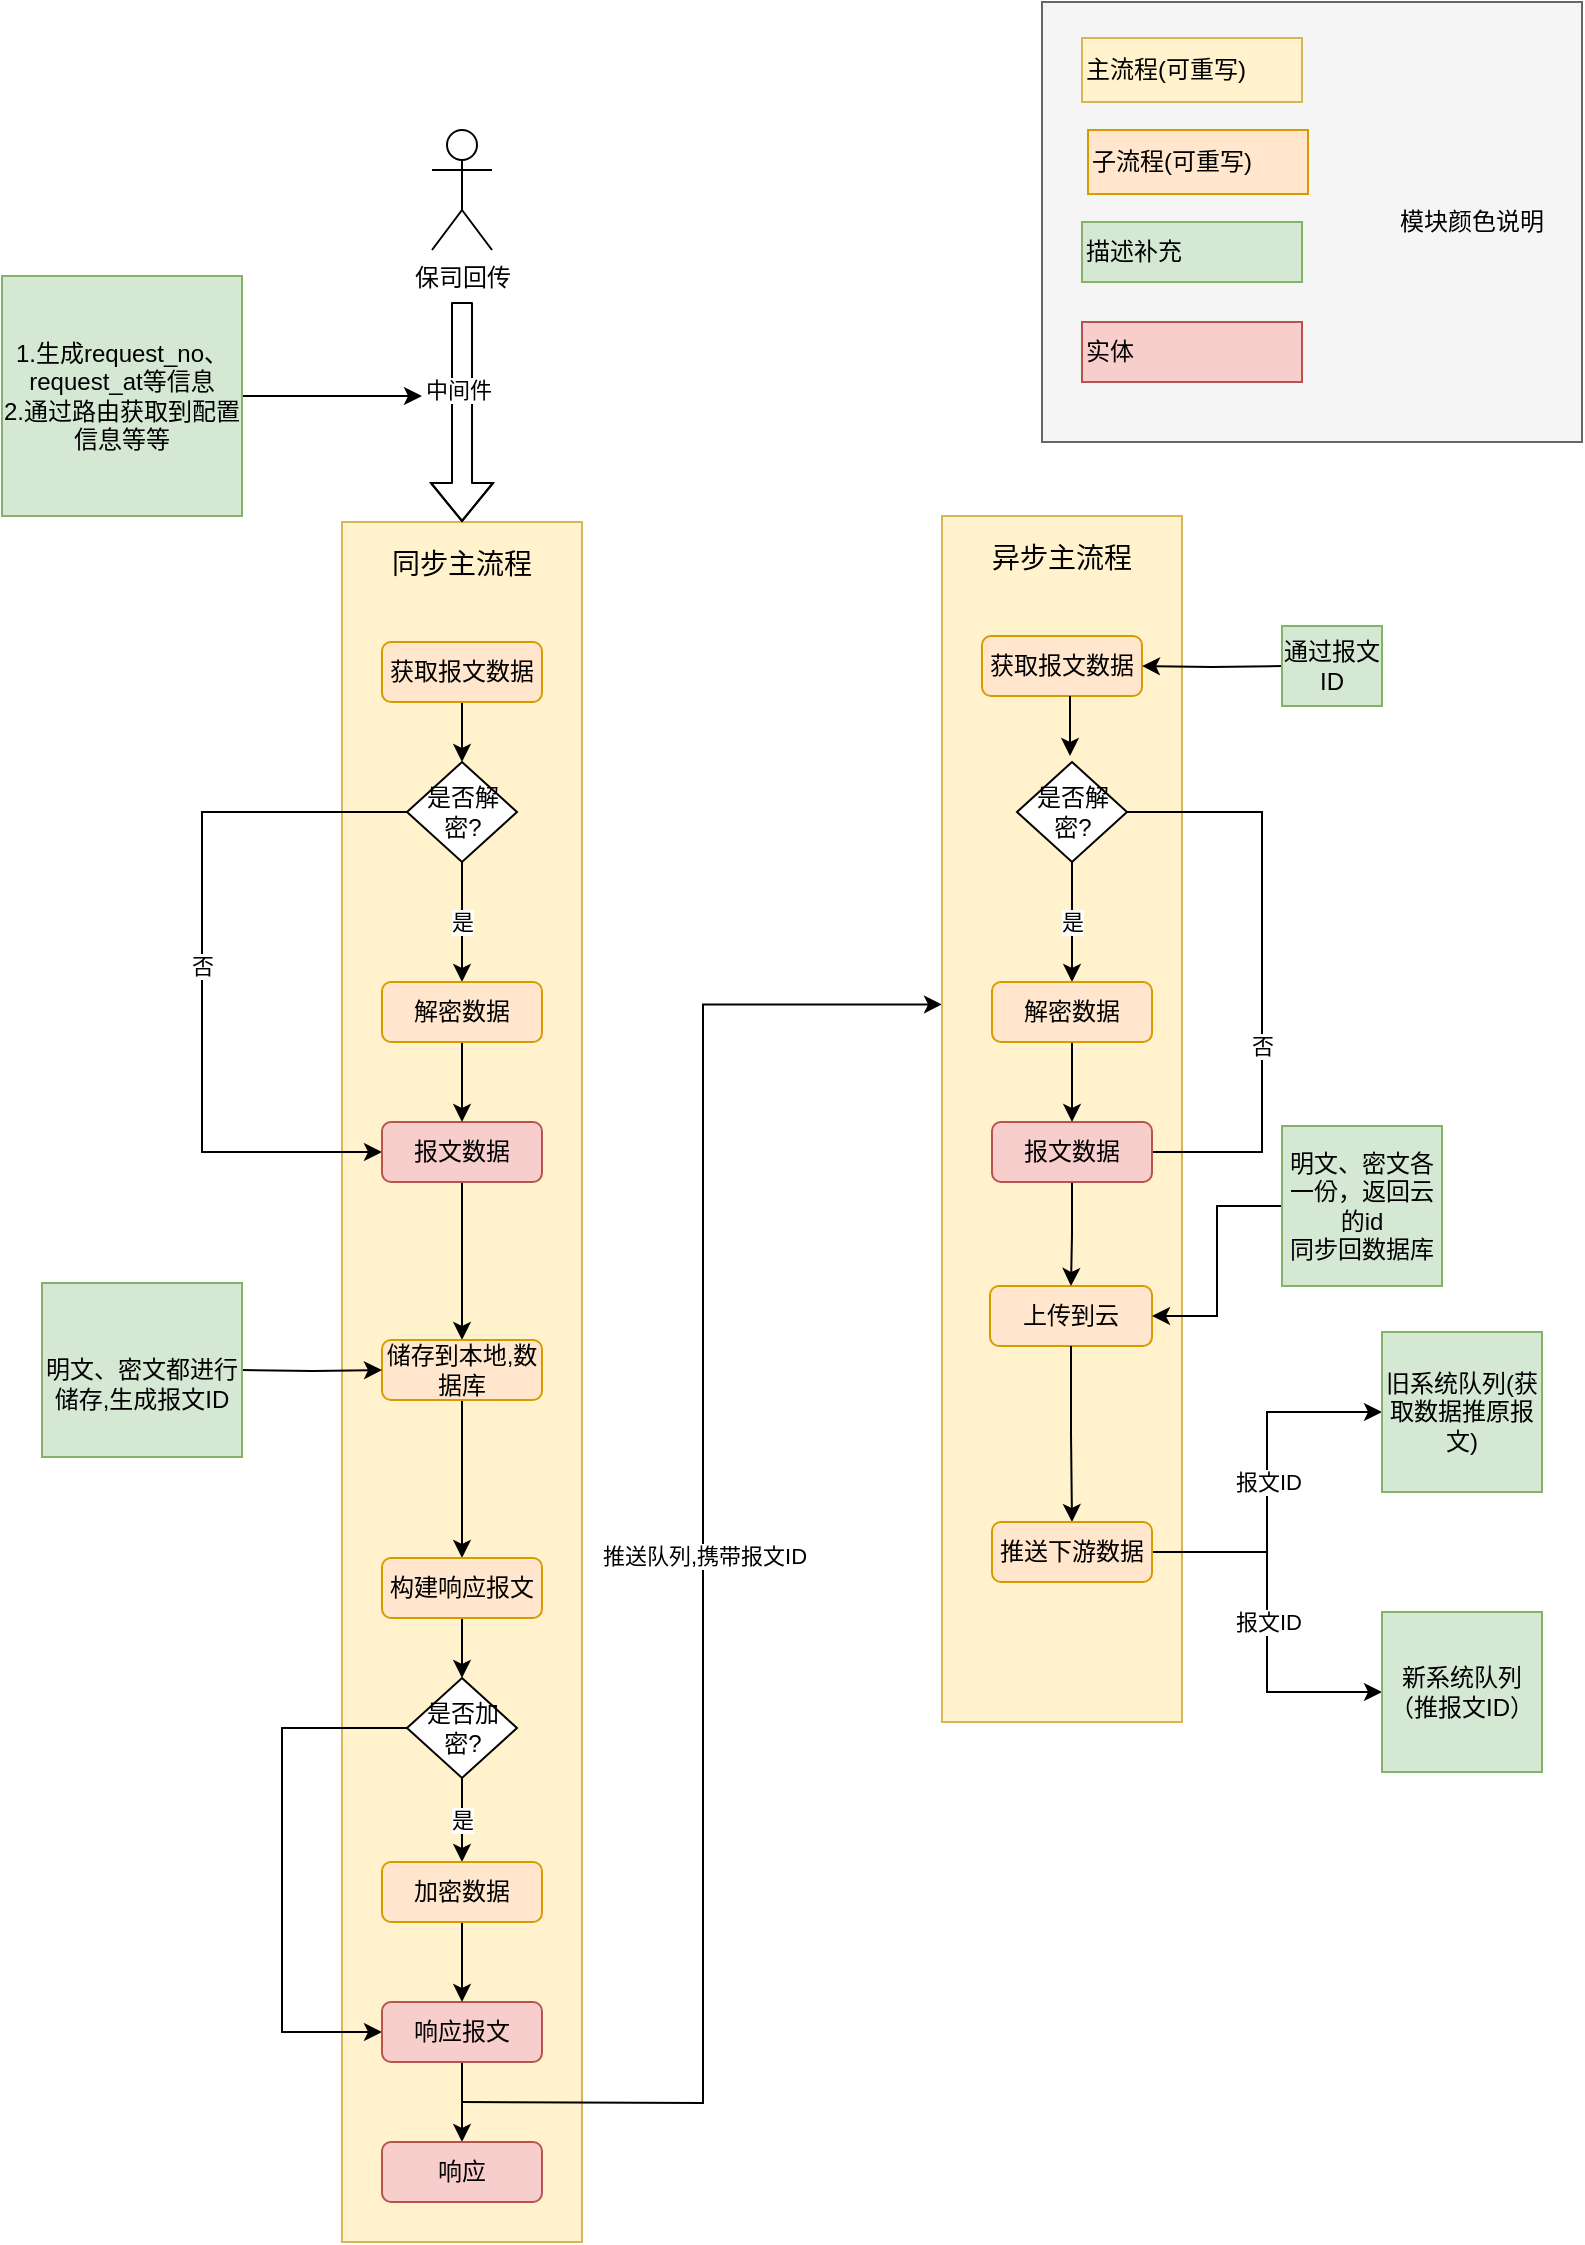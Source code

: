 <mxfile version="15.2.7" type="github">
  <diagram id="rWnsiP7QuSSRh8jgL5Og" name="Page-1">
    <mxGraphModel dx="1374" dy="801" grid="1" gridSize="10" guides="1" tooltips="1" connect="1" arrows="1" fold="1" page="1" pageScale="1" pageWidth="827" pageHeight="1169" math="0" shadow="0">
      <root>
        <mxCell id="0" />
        <mxCell id="1" parent="0" />
        <mxCell id="OWBR-wIOsk2GOevRnEyG-3" value="" style="rounded=0;whiteSpace=wrap;html=1;fillColor=#fff2cc;strokeColor=#d6b656;" parent="1" vertex="1">
          <mxGeometry x="200" y="270" width="120" height="860" as="geometry" />
        </mxCell>
        <mxCell id="OWBR-wIOsk2GOevRnEyG-4" value="&lt;font style=&quot;font-size: 14px&quot;&gt;同步主流程&lt;/font&gt;" style="text;html=1;strokeColor=none;fillColor=none;align=center;verticalAlign=middle;whiteSpace=wrap;rounded=0;" parent="1" vertex="1">
          <mxGeometry x="220" y="281" width="80" height="20" as="geometry" />
        </mxCell>
        <mxCell id="OWBR-wIOsk2GOevRnEyG-8" value="保司回传" style="shape=umlActor;verticalLabelPosition=bottom;verticalAlign=top;html=1;outlineConnect=0;" parent="1" vertex="1">
          <mxGeometry x="245" y="74" width="30" height="60" as="geometry" />
        </mxCell>
        <mxCell id="OWBR-wIOsk2GOevRnEyG-9" value="" style="shape=flexArrow;endArrow=classic;html=1;" parent="1" target="OWBR-wIOsk2GOevRnEyG-3" edge="1">
          <mxGeometry width="50" height="50" relative="1" as="geometry">
            <mxPoint x="260" y="160" as="sourcePoint" />
            <mxPoint x="300" y="160" as="targetPoint" />
            <Array as="points">
              <mxPoint x="260" y="220" />
            </Array>
          </mxGeometry>
        </mxCell>
        <mxCell id="OWBR-wIOsk2GOevRnEyG-17" value="中间件" style="edgeLabel;html=1;align=center;verticalAlign=middle;resizable=0;points=[];" parent="OWBR-wIOsk2GOevRnEyG-9" vertex="1" connectable="0">
          <mxGeometry x="-0.2" y="-2" relative="1" as="geometry">
            <mxPoint as="offset" />
          </mxGeometry>
        </mxCell>
        <mxCell id="OWBR-wIOsk2GOevRnEyG-24" style="edgeStyle=orthogonalEdgeStyle;rounded=0;orthogonalLoop=1;jettySize=auto;html=1;" parent="1" source="OWBR-wIOsk2GOevRnEyG-18" edge="1">
          <mxGeometry relative="1" as="geometry">
            <mxPoint x="240" y="207" as="targetPoint" />
          </mxGeometry>
        </mxCell>
        <mxCell id="OWBR-wIOsk2GOevRnEyG-18" value="1.生成request_no、request_at等信息&lt;br&gt;2.通过路由获取到配置信息等等" style="whiteSpace=wrap;html=1;aspect=fixed;align=center;fillColor=#d5e8d4;strokeColor=#82b366;" parent="1" vertex="1">
          <mxGeometry x="30" y="147" width="120" height="120" as="geometry" />
        </mxCell>
        <mxCell id="OWBR-wIOsk2GOevRnEyG-36" style="edgeStyle=orthogonalEdgeStyle;rounded=0;orthogonalLoop=1;jettySize=auto;html=1;entryX=0.5;entryY=0;entryDx=0;entryDy=0;" parent="1" source="OWBR-wIOsk2GOevRnEyG-30" target="OWBR-wIOsk2GOevRnEyG-34" edge="1">
          <mxGeometry relative="1" as="geometry" />
        </mxCell>
        <mxCell id="OWBR-wIOsk2GOevRnEyG-30" value="获取报文数据" style="rounded=1;whiteSpace=wrap;html=1;align=center;fillColor=#ffe6cc;strokeColor=#d79b00;" parent="1" vertex="1">
          <mxGeometry x="220" y="330" width="80" height="30" as="geometry" />
        </mxCell>
        <mxCell id="lfyAIOnCacNDml894RYi-14" value="是" style="edgeStyle=orthogonalEdgeStyle;rounded=0;orthogonalLoop=1;jettySize=auto;html=1;" edge="1" parent="1" source="OWBR-wIOsk2GOevRnEyG-34" target="lfyAIOnCacNDml894RYi-9">
          <mxGeometry relative="1" as="geometry" />
        </mxCell>
        <mxCell id="lfyAIOnCacNDml894RYi-16" style="edgeStyle=orthogonalEdgeStyle;rounded=0;orthogonalLoop=1;jettySize=auto;html=1;entryX=0;entryY=0.5;entryDx=0;entryDy=0;" edge="1" parent="1" source="OWBR-wIOsk2GOevRnEyG-34" target="OWBR-wIOsk2GOevRnEyG-42">
          <mxGeometry relative="1" as="geometry">
            <mxPoint x="140" y="590" as="targetPoint" />
            <Array as="points">
              <mxPoint x="130" y="415" />
              <mxPoint x="130" y="585" />
            </Array>
          </mxGeometry>
        </mxCell>
        <mxCell id="lfyAIOnCacNDml894RYi-17" value="否" style="edgeLabel;html=1;align=center;verticalAlign=middle;resizable=0;points=[];" vertex="1" connectable="0" parent="lfyAIOnCacNDml894RYi-16">
          <mxGeometry x="-0.015" relative="1" as="geometry">
            <mxPoint y="1" as="offset" />
          </mxGeometry>
        </mxCell>
        <mxCell id="OWBR-wIOsk2GOevRnEyG-34" value="是否解密?" style="rhombus;whiteSpace=wrap;html=1;align=center;" parent="1" vertex="1">
          <mxGeometry x="232.5" y="390" width="55" height="50" as="geometry" />
        </mxCell>
        <mxCell id="OWBR-wIOsk2GOevRnEyG-48" style="edgeStyle=orthogonalEdgeStyle;rounded=0;orthogonalLoop=1;jettySize=auto;html=1;entryX=0.5;entryY=0;entryDx=0;entryDy=0;exitX=0.5;exitY=1;exitDx=0;exitDy=0;" parent="1" source="OWBR-wIOsk2GOevRnEyG-42" target="OWBR-wIOsk2GOevRnEyG-47" edge="1">
          <mxGeometry relative="1" as="geometry">
            <mxPoint x="260" y="628" as="sourcePoint" />
          </mxGeometry>
        </mxCell>
        <mxCell id="OWBR-wIOsk2GOevRnEyG-42" value="报文数据" style="rounded=1;whiteSpace=wrap;html=1;align=center;fillColor=#f8cecc;strokeColor=#b85450;" parent="1" vertex="1">
          <mxGeometry x="220" y="570" width="80" height="30" as="geometry" />
        </mxCell>
        <mxCell id="OWBR-wIOsk2GOevRnEyG-55" style="edgeStyle=orthogonalEdgeStyle;rounded=0;orthogonalLoop=1;jettySize=auto;html=1;entryX=0.5;entryY=0;entryDx=0;entryDy=0;" parent="1" source="OWBR-wIOsk2GOevRnEyG-47" target="OWBR-wIOsk2GOevRnEyG-54" edge="1">
          <mxGeometry relative="1" as="geometry" />
        </mxCell>
        <mxCell id="OWBR-wIOsk2GOevRnEyG-47" value="储存到本地,数据库" style="rounded=1;whiteSpace=wrap;html=1;align=center;fillColor=#ffe6cc;strokeColor=#d79b00;" parent="1" vertex="1">
          <mxGeometry x="220" y="679" width="80" height="30" as="geometry" />
        </mxCell>
        <mxCell id="OWBR-wIOsk2GOevRnEyG-53" style="edgeStyle=orthogonalEdgeStyle;rounded=0;orthogonalLoop=1;jettySize=auto;html=1;" parent="1" target="OWBR-wIOsk2GOevRnEyG-47" edge="1">
          <mxGeometry relative="1" as="geometry">
            <mxPoint x="150" y="694" as="sourcePoint" />
          </mxGeometry>
        </mxCell>
        <mxCell id="OWBR-wIOsk2GOevRnEyG-52" value="&lt;br&gt;明文、密文都进行储存,生成报文ID" style="text;html=1;strokeColor=#82b366;fillColor=#d5e8d4;align=center;verticalAlign=middle;whiteSpace=wrap;rounded=0;" parent="1" vertex="1">
          <mxGeometry x="50" y="650.5" width="100" height="87" as="geometry" />
        </mxCell>
        <mxCell id="OWBR-wIOsk2GOevRnEyG-66" style="edgeStyle=orthogonalEdgeStyle;rounded=0;orthogonalLoop=1;jettySize=auto;html=1;" parent="1" source="OWBR-wIOsk2GOevRnEyG-54" target="OWBR-wIOsk2GOevRnEyG-64" edge="1">
          <mxGeometry relative="1" as="geometry" />
        </mxCell>
        <mxCell id="OWBR-wIOsk2GOevRnEyG-54" value="构建响应报文" style="rounded=1;whiteSpace=wrap;html=1;align=center;fillColor=#ffe6cc;strokeColor=#d79b00;" parent="1" vertex="1">
          <mxGeometry x="220" y="788" width="80" height="30" as="geometry" />
        </mxCell>
        <mxCell id="lfyAIOnCacNDml894RYi-19" value="是" style="edgeStyle=orthogonalEdgeStyle;rounded=0;orthogonalLoop=1;jettySize=auto;html=1;entryX=0.5;entryY=0;entryDx=0;entryDy=0;" edge="1" parent="1" source="OWBR-wIOsk2GOevRnEyG-64" target="lfyAIOnCacNDml894RYi-18">
          <mxGeometry relative="1" as="geometry" />
        </mxCell>
        <mxCell id="lfyAIOnCacNDml894RYi-22" style="edgeStyle=orthogonalEdgeStyle;rounded=0;orthogonalLoop=1;jettySize=auto;html=1;entryX=0;entryY=0.5;entryDx=0;entryDy=0;" edge="1" parent="1" source="OWBR-wIOsk2GOevRnEyG-64" target="OWBR-wIOsk2GOevRnEyG-65">
          <mxGeometry relative="1" as="geometry">
            <Array as="points">
              <mxPoint x="170" y="873" />
              <mxPoint x="170" y="1025" />
            </Array>
          </mxGeometry>
        </mxCell>
        <mxCell id="OWBR-wIOsk2GOevRnEyG-64" value="是否加密?" style="rhombus;whiteSpace=wrap;html=1;align=center;" parent="1" vertex="1">
          <mxGeometry x="232.5" y="848" width="55" height="50" as="geometry" />
        </mxCell>
        <mxCell id="lfyAIOnCacNDml894RYi-21" style="edgeStyle=orthogonalEdgeStyle;rounded=0;orthogonalLoop=1;jettySize=auto;html=1;" edge="1" parent="1" source="OWBR-wIOsk2GOevRnEyG-65" target="OWBR-wIOsk2GOevRnEyG-74">
          <mxGeometry relative="1" as="geometry" />
        </mxCell>
        <mxCell id="OWBR-wIOsk2GOevRnEyG-65" value="响应报文" style="rounded=1;whiteSpace=wrap;html=1;align=center;fillColor=#f8cecc;strokeColor=#b85450;" parent="1" vertex="1">
          <mxGeometry x="220" y="1010" width="80" height="30" as="geometry" />
        </mxCell>
        <mxCell id="lfyAIOnCacNDml894RYi-41" value="推送队列,携带报文ID" style="edgeStyle=orthogonalEdgeStyle;rounded=0;orthogonalLoop=1;jettySize=auto;html=1;entryX=0;entryY=0.405;entryDx=0;entryDy=0;entryPerimeter=0;" edge="1" parent="1" target="OWBR-wIOsk2GOevRnEyG-77">
          <mxGeometry relative="1" as="geometry">
            <mxPoint x="260" y="1060" as="sourcePoint" />
          </mxGeometry>
        </mxCell>
        <mxCell id="OWBR-wIOsk2GOevRnEyG-74" value="响应" style="rounded=1;whiteSpace=wrap;html=1;align=center;fillColor=#f8cecc;strokeColor=#b85450;" parent="1" vertex="1">
          <mxGeometry x="220" y="1080" width="80" height="30" as="geometry" />
        </mxCell>
        <mxCell id="OWBR-wIOsk2GOevRnEyG-77" value="" style="rounded=0;whiteSpace=wrap;html=1;fillColor=#fff2cc;strokeColor=#d6b656;" parent="1" vertex="1">
          <mxGeometry x="500" y="267" width="120" height="603" as="geometry" />
        </mxCell>
        <mxCell id="OWBR-wIOsk2GOevRnEyG-78" value="&lt;font style=&quot;font-size: 14px&quot;&gt;异步主流程&lt;/font&gt;" style="text;html=1;strokeColor=none;fillColor=none;align=center;verticalAlign=middle;whiteSpace=wrap;rounded=0;" parent="1" vertex="1">
          <mxGeometry x="520" y="278" width="80" height="20" as="geometry" />
        </mxCell>
        <mxCell id="OWBR-wIOsk2GOevRnEyG-84" value="获取报文数据" style="rounded=1;whiteSpace=wrap;html=1;align=center;fillColor=#ffe6cc;strokeColor=#d79b00;" parent="1" vertex="1">
          <mxGeometry x="520" y="327" width="80" height="30" as="geometry" />
        </mxCell>
        <mxCell id="OWBR-wIOsk2GOevRnEyG-87" style="edgeStyle=orthogonalEdgeStyle;rounded=0;orthogonalLoop=1;jettySize=auto;html=1;entryX=1;entryY=0.5;entryDx=0;entryDy=0;" parent="1" target="OWBR-wIOsk2GOevRnEyG-84" edge="1">
          <mxGeometry relative="1" as="geometry">
            <mxPoint x="670" y="342" as="sourcePoint" />
          </mxGeometry>
        </mxCell>
        <mxCell id="OWBR-wIOsk2GOevRnEyG-86" value="通过报文ID" style="text;html=1;strokeColor=#82b366;fillColor=#d5e8d4;align=center;verticalAlign=middle;whiteSpace=wrap;rounded=0;" parent="1" vertex="1">
          <mxGeometry x="670" y="322" width="50" height="40" as="geometry" />
        </mxCell>
        <mxCell id="OWBR-wIOsk2GOevRnEyG-90" style="edgeStyle=orthogonalEdgeStyle;rounded=0;orthogonalLoop=1;jettySize=auto;html=1;entryX=0.5;entryY=0;entryDx=0;entryDy=0;" parent="1" edge="1">
          <mxGeometry relative="1" as="geometry">
            <mxPoint x="564" y="357" as="sourcePoint" />
            <mxPoint x="564" y="387" as="targetPoint" />
          </mxGeometry>
        </mxCell>
        <mxCell id="OWBR-wIOsk2GOevRnEyG-122" value="上传到云" style="rounded=1;whiteSpace=wrap;html=1;align=center;fillColor=#ffe6cc;strokeColor=#d79b00;" parent="1" vertex="1">
          <mxGeometry x="524" y="652" width="81" height="30" as="geometry" />
        </mxCell>
        <mxCell id="OWBR-wIOsk2GOevRnEyG-140" style="edgeStyle=orthogonalEdgeStyle;rounded=0;orthogonalLoop=1;jettySize=auto;html=1;entryX=0.5;entryY=0;entryDx=0;entryDy=0;exitX=0.5;exitY=1;exitDx=0;exitDy=0;" parent="1" source="OWBR-wIOsk2GOevRnEyG-122" target="OWBR-wIOsk2GOevRnEyG-139" edge="1">
          <mxGeometry relative="1" as="geometry">
            <mxPoint x="564" y="730" as="sourcePoint" />
          </mxGeometry>
        </mxCell>
        <mxCell id="OWBR-wIOsk2GOevRnEyG-146" value="报文ID" style="edgeStyle=orthogonalEdgeStyle;rounded=0;orthogonalLoop=1;jettySize=auto;html=1;entryX=0;entryY=0.5;entryDx=0;entryDy=0;" parent="1" source="OWBR-wIOsk2GOevRnEyG-139" target="OWBR-wIOsk2GOevRnEyG-144" edge="1">
          <mxGeometry relative="1" as="geometry" />
        </mxCell>
        <mxCell id="lfyAIOnCacNDml894RYi-7" value="报文ID" style="edgeStyle=orthogonalEdgeStyle;rounded=0;orthogonalLoop=1;jettySize=auto;html=1;entryX=0;entryY=0.5;entryDx=0;entryDy=0;" edge="1" parent="1" source="OWBR-wIOsk2GOevRnEyG-139" target="OWBR-wIOsk2GOevRnEyG-143">
          <mxGeometry relative="1" as="geometry" />
        </mxCell>
        <mxCell id="OWBR-wIOsk2GOevRnEyG-139" value="推送下游数据" style="rounded=1;whiteSpace=wrap;html=1;align=center;fillColor=#ffe6cc;strokeColor=#d79b00;" parent="1" vertex="1">
          <mxGeometry x="525" y="770" width="80" height="30" as="geometry" />
        </mxCell>
        <mxCell id="OWBR-wIOsk2GOevRnEyG-143" value="旧系统队列(获取数据推原报文)" style="whiteSpace=wrap;html=1;aspect=fixed;align=center;fillColor=#d5e8d4;strokeColor=#82b366;" parent="1" vertex="1">
          <mxGeometry x="720" y="675" width="80" height="80" as="geometry" />
        </mxCell>
        <mxCell id="OWBR-wIOsk2GOevRnEyG-144" value="新系统队列（推报文ID）" style="whiteSpace=wrap;html=1;aspect=fixed;align=center;fillColor=#d5e8d4;strokeColor=#82b366;" parent="1" vertex="1">
          <mxGeometry x="720" y="815" width="80" height="80" as="geometry" />
        </mxCell>
        <mxCell id="OWBR-wIOsk2GOevRnEyG-149" value="" style="whiteSpace=wrap;html=1;align=left;fillColor=#f5f5f5;strokeColor=#666666;fontColor=#333333;" parent="1" vertex="1">
          <mxGeometry x="550" y="10" width="270" height="220" as="geometry" />
        </mxCell>
        <mxCell id="OWBR-wIOsk2GOevRnEyG-151" value="主流程(可重写)" style="rounded=0;whiteSpace=wrap;html=1;align=left;fillColor=#fff2cc;strokeColor=#d6b656;" parent="1" vertex="1">
          <mxGeometry x="570" y="28" width="110" height="32" as="geometry" />
        </mxCell>
        <mxCell id="OWBR-wIOsk2GOevRnEyG-154" value="子流程(可重写)" style="rounded=0;whiteSpace=wrap;html=1;align=left;fillColor=#ffe6cc;strokeColor=#d79b00;" parent="1" vertex="1">
          <mxGeometry x="573" y="74" width="110" height="32" as="geometry" />
        </mxCell>
        <mxCell id="OWBR-wIOsk2GOevRnEyG-155" value="描述补充" style="rounded=0;whiteSpace=wrap;html=1;align=left;fillColor=#d5e8d4;strokeColor=#82b366;" parent="1" vertex="1">
          <mxGeometry x="570" y="120" width="110" height="30" as="geometry" />
        </mxCell>
        <mxCell id="OWBR-wIOsk2GOevRnEyG-156" value="模块颜色说明" style="text;html=1;strokeColor=none;fillColor=none;align=center;verticalAlign=middle;whiteSpace=wrap;rounded=0;" parent="1" vertex="1">
          <mxGeometry x="720" y="110" width="90" height="20" as="geometry" />
        </mxCell>
        <mxCell id="lfyAIOnCacNDml894RYi-5" style="edgeStyle=orthogonalEdgeStyle;rounded=0;orthogonalLoop=1;jettySize=auto;html=1;" edge="1" parent="1" source="lfyAIOnCacNDml894RYi-2" target="OWBR-wIOsk2GOevRnEyG-122">
          <mxGeometry relative="1" as="geometry" />
        </mxCell>
        <mxCell id="lfyAIOnCacNDml894RYi-2" value="明文、密文各一份，返回云的id&lt;br&gt;同步回数据库" style="whiteSpace=wrap;html=1;aspect=fixed;align=center;fillColor=#d5e8d4;strokeColor=#82b366;" vertex="1" parent="1">
          <mxGeometry x="670" y="572" width="80" height="80" as="geometry" />
        </mxCell>
        <mxCell id="lfyAIOnCacNDml894RYi-15" style="edgeStyle=orthogonalEdgeStyle;rounded=0;orthogonalLoop=1;jettySize=auto;html=1;" edge="1" parent="1" source="lfyAIOnCacNDml894RYi-9" target="OWBR-wIOsk2GOevRnEyG-42">
          <mxGeometry relative="1" as="geometry" />
        </mxCell>
        <mxCell id="lfyAIOnCacNDml894RYi-9" value="解密数据" style="rounded=1;whiteSpace=wrap;html=1;align=center;fillColor=#ffe6cc;strokeColor=#d79b00;" vertex="1" parent="1">
          <mxGeometry x="220" y="500" width="80" height="30" as="geometry" />
        </mxCell>
        <mxCell id="lfyAIOnCacNDml894RYi-12" value="实体" style="rounded=0;whiteSpace=wrap;html=1;align=left;fillColor=#f8cecc;strokeColor=#b85450;" vertex="1" parent="1">
          <mxGeometry x="570" y="170" width="110" height="30" as="geometry" />
        </mxCell>
        <mxCell id="lfyAIOnCacNDml894RYi-20" style="edgeStyle=orthogonalEdgeStyle;rounded=0;orthogonalLoop=1;jettySize=auto;html=1;entryX=0.5;entryY=0;entryDx=0;entryDy=0;" edge="1" parent="1" source="lfyAIOnCacNDml894RYi-18" target="OWBR-wIOsk2GOevRnEyG-65">
          <mxGeometry relative="1" as="geometry" />
        </mxCell>
        <mxCell id="lfyAIOnCacNDml894RYi-18" value="加密数据" style="rounded=1;whiteSpace=wrap;html=1;align=center;fillColor=#ffe6cc;strokeColor=#d79b00;" vertex="1" parent="1">
          <mxGeometry x="220" y="940" width="80" height="30" as="geometry" />
        </mxCell>
        <mxCell id="lfyAIOnCacNDml894RYi-30" value="是" style="edgeStyle=orthogonalEdgeStyle;rounded=0;orthogonalLoop=1;jettySize=auto;html=1;" edge="1" parent="1" source="lfyAIOnCacNDml894RYi-33" target="lfyAIOnCacNDml894RYi-36">
          <mxGeometry relative="1" as="geometry" />
        </mxCell>
        <mxCell id="lfyAIOnCacNDml894RYi-31" style="edgeStyle=orthogonalEdgeStyle;rounded=0;orthogonalLoop=1;jettySize=auto;html=1;entryX=0;entryY=0.5;entryDx=0;entryDy=0;" edge="1" parent="1" source="lfyAIOnCacNDml894RYi-33" target="lfyAIOnCacNDml894RYi-34">
          <mxGeometry relative="1" as="geometry">
            <mxPoint x="445" y="590" as="targetPoint" />
            <Array as="points">
              <mxPoint x="660" y="415" />
              <mxPoint x="660" y="585" />
            </Array>
          </mxGeometry>
        </mxCell>
        <mxCell id="lfyAIOnCacNDml894RYi-32" value="否" style="edgeLabel;html=1;align=center;verticalAlign=middle;resizable=0;points=[];" vertex="1" connectable="0" parent="lfyAIOnCacNDml894RYi-31">
          <mxGeometry x="-0.015" relative="1" as="geometry">
            <mxPoint y="1" as="offset" />
          </mxGeometry>
        </mxCell>
        <mxCell id="lfyAIOnCacNDml894RYi-33" value="是否解密?" style="rhombus;whiteSpace=wrap;html=1;align=center;" vertex="1" parent="1">
          <mxGeometry x="537.5" y="390" width="55" height="50" as="geometry" />
        </mxCell>
        <mxCell id="lfyAIOnCacNDml894RYi-39" style="edgeStyle=orthogonalEdgeStyle;rounded=0;orthogonalLoop=1;jettySize=auto;html=1;" edge="1" parent="1" source="lfyAIOnCacNDml894RYi-34" target="OWBR-wIOsk2GOevRnEyG-122">
          <mxGeometry relative="1" as="geometry" />
        </mxCell>
        <mxCell id="lfyAIOnCacNDml894RYi-34" value="报文数据" style="rounded=1;whiteSpace=wrap;html=1;align=center;fillColor=#f8cecc;strokeColor=#b85450;" vertex="1" parent="1">
          <mxGeometry x="525" y="570" width="80" height="30" as="geometry" />
        </mxCell>
        <mxCell id="lfyAIOnCacNDml894RYi-38" style="edgeStyle=orthogonalEdgeStyle;rounded=0;orthogonalLoop=1;jettySize=auto;html=1;" edge="1" parent="1" source="lfyAIOnCacNDml894RYi-36" target="lfyAIOnCacNDml894RYi-34">
          <mxGeometry relative="1" as="geometry" />
        </mxCell>
        <mxCell id="lfyAIOnCacNDml894RYi-36" value="解密数据" style="rounded=1;whiteSpace=wrap;html=1;align=center;fillColor=#ffe6cc;strokeColor=#d79b00;" vertex="1" parent="1">
          <mxGeometry x="525" y="500" width="80" height="30" as="geometry" />
        </mxCell>
      </root>
    </mxGraphModel>
  </diagram>
</mxfile>
